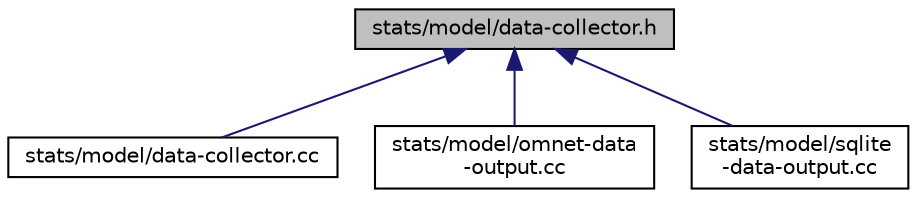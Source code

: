 digraph "stats/model/data-collector.h"
{
  edge [fontname="Helvetica",fontsize="10",labelfontname="Helvetica",labelfontsize="10"];
  node [fontname="Helvetica",fontsize="10",shape=record];
  Node1 [label="stats/model/data-collector.h",height=0.2,width=0.4,color="black", fillcolor="grey75", style="filled", fontcolor="black"];
  Node1 -> Node2 [dir="back",color="midnightblue",fontsize="10",style="solid"];
  Node2 [label="stats/model/data-collector.cc",height=0.2,width=0.4,color="black", fillcolor="white", style="filled",URL="$d9/d7c/data-collector_8cc.html"];
  Node1 -> Node3 [dir="back",color="midnightblue",fontsize="10",style="solid"];
  Node3 [label="stats/model/omnet-data\l-output.cc",height=0.2,width=0.4,color="black", fillcolor="white", style="filled",URL="$dd/d8f/omnet-data-output_8cc.html"];
  Node1 -> Node4 [dir="back",color="midnightblue",fontsize="10",style="solid"];
  Node4 [label="stats/model/sqlite\l-data-output.cc",height=0.2,width=0.4,color="black", fillcolor="white", style="filled",URL="$d8/db0/sqlite-data-output_8cc.html"];
}
